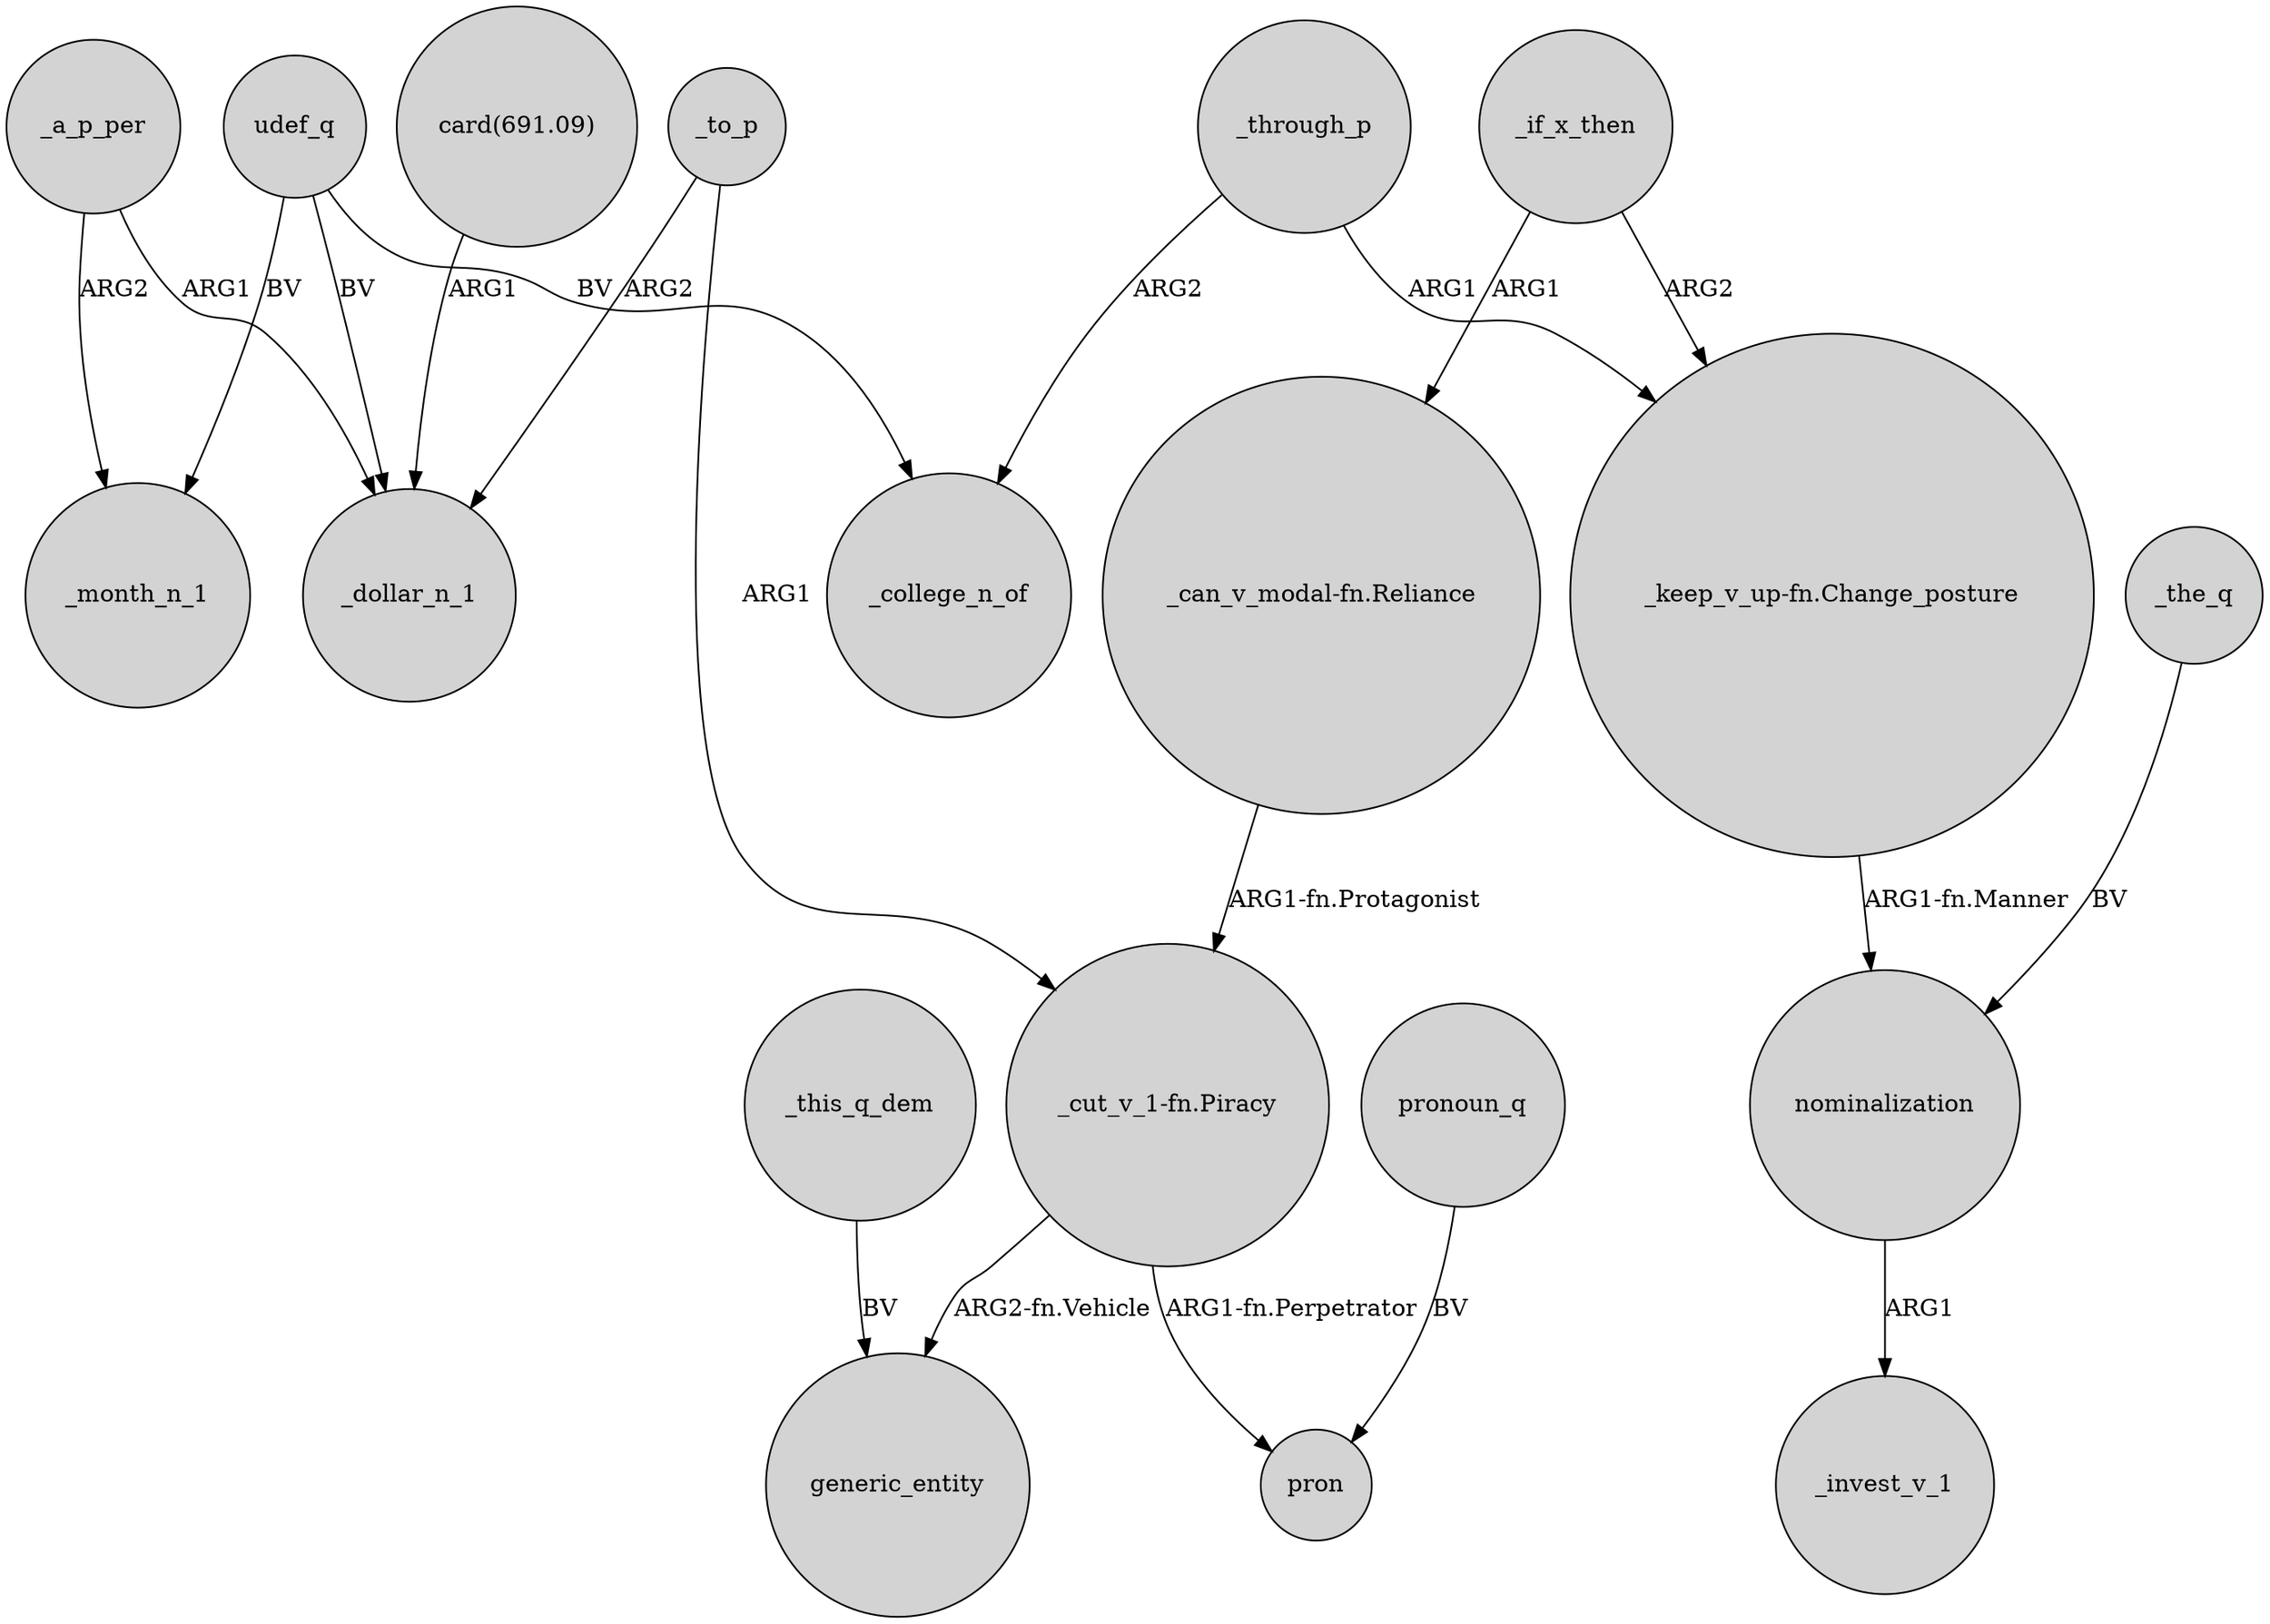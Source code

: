 digraph {
	node [shape=circle style=filled]
	udef_q -> _month_n_1 [label=BV]
	_the_q -> nominalization [label=BV]
	"_keep_v_up-fn.Change_posture" -> nominalization [label="ARG1-fn.Manner"]
	"_cut_v_1-fn.Piracy" -> generic_entity [label="ARG2-fn.Vehicle"]
	_if_x_then -> "_can_v_modal-fn.Reliance" [label=ARG1]
	_to_p -> _dollar_n_1 [label=ARG2]
	_through_p -> _college_n_of [label=ARG2]
	pronoun_q -> pron [label=BV]
	_this_q_dem -> generic_entity [label=BV]
	_a_p_per -> _month_n_1 [label=ARG2]
	udef_q -> _dollar_n_1 [label=BV]
	_through_p -> "_keep_v_up-fn.Change_posture" [label=ARG1]
	_a_p_per -> _dollar_n_1 [label=ARG1]
	"card(691.09)" -> _dollar_n_1 [label=ARG1]
	"_can_v_modal-fn.Reliance" -> "_cut_v_1-fn.Piracy" [label="ARG1-fn.Protagonist"]
	nominalization -> _invest_v_1 [label=ARG1]
	_to_p -> "_cut_v_1-fn.Piracy" [label=ARG1]
	_if_x_then -> "_keep_v_up-fn.Change_posture" [label=ARG2]
	udef_q -> _college_n_of [label=BV]
	"_cut_v_1-fn.Piracy" -> pron [label="ARG1-fn.Perpetrator"]
}
